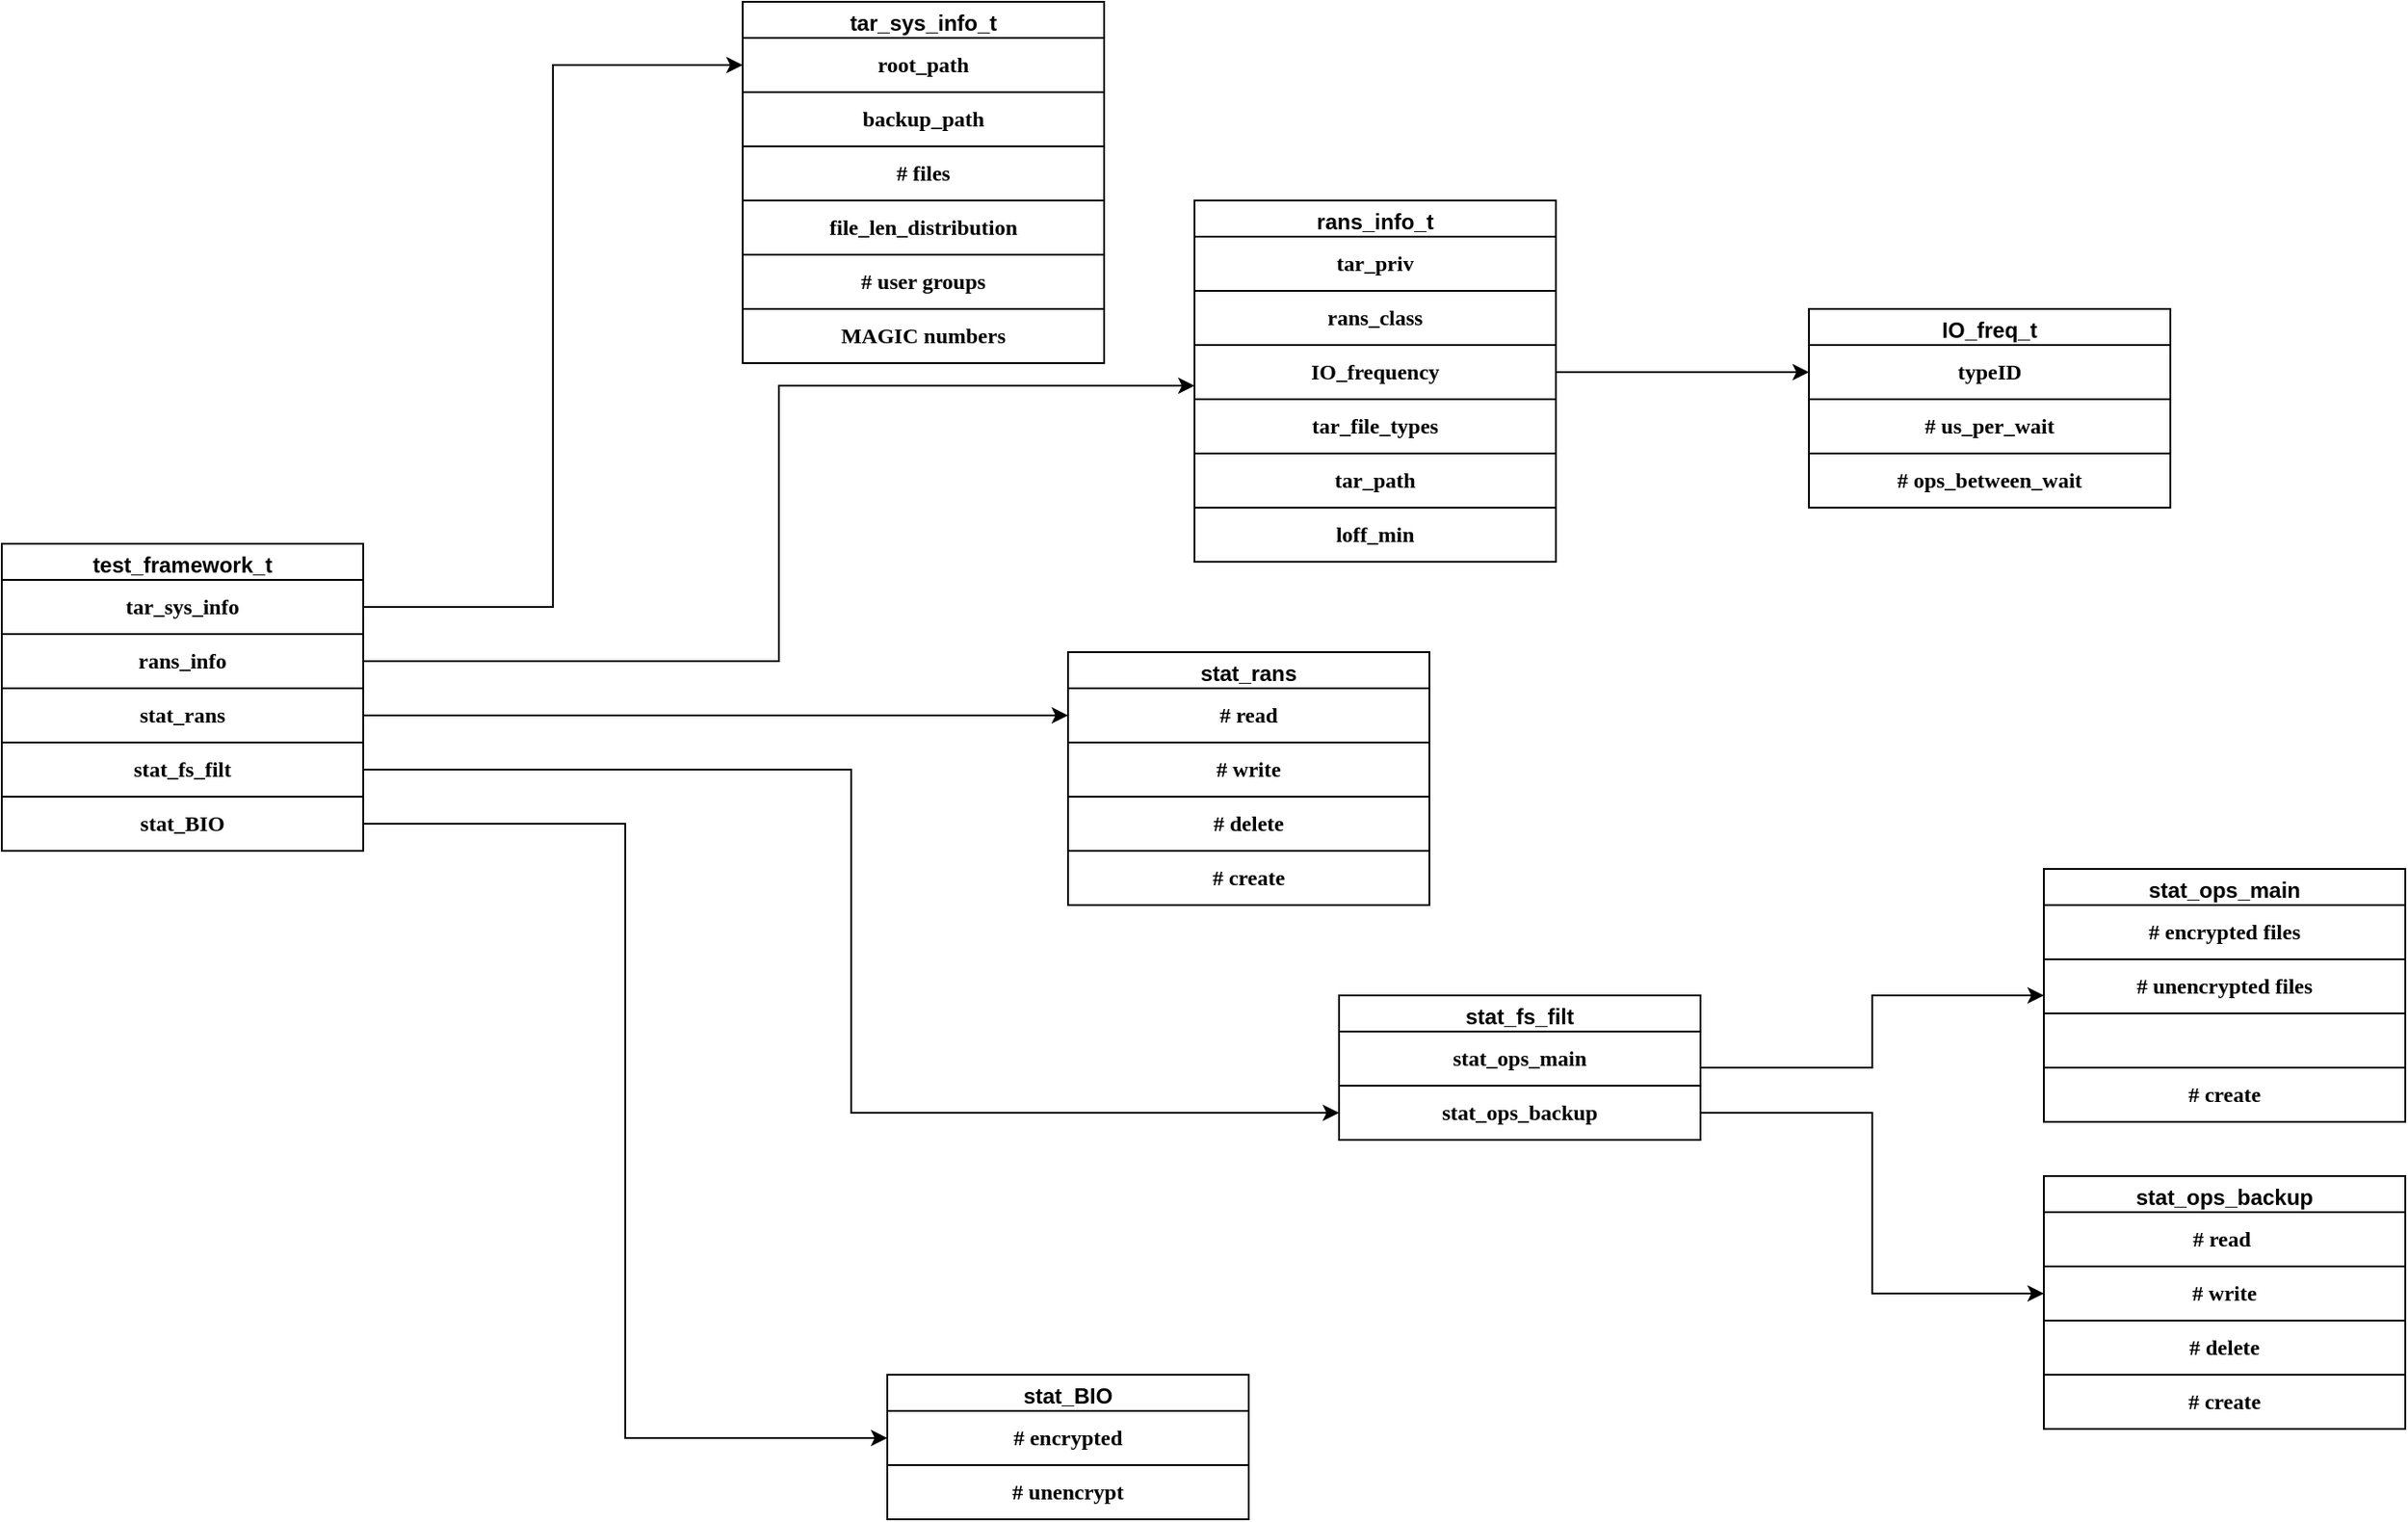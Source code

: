 <mxfile version="21.2.9" type="github">
  <diagram name="Page-1" id="gcPHQo3pj2VM8DZ63rwu">
    <mxGraphModel dx="2314" dy="1124" grid="1" gridSize="10" guides="1" tooltips="1" connect="1" arrows="1" fold="1" page="1" pageScale="1" pageWidth="850" pageHeight="1100" math="0" shadow="0">
      <root>
        <mxCell id="0" />
        <mxCell id="1" parent="0" />
        <mxCell id="gHEQGVByRe57avZ87eo9-15" value="test_framework_t" style="swimlane;whiteSpace=wrap;html=1;" parent="1" vertex="1">
          <mxGeometry x="60" y="390" width="200" height="170" as="geometry" />
        </mxCell>
        <mxCell id="gHEQGVByRe57avZ87eo9-17" value="&lt;font face=&quot;Georgia&quot;&gt;&lt;b&gt;tar_sys_info&lt;/b&gt;&lt;/font&gt;" style="whiteSpace=wrap;html=1;" parent="gHEQGVByRe57avZ87eo9-15" vertex="1">
          <mxGeometry y="20" width="200" height="30" as="geometry" />
        </mxCell>
        <mxCell id="gHEQGVByRe57avZ87eo9-18" value="&lt;font face=&quot;Georgia&quot;&gt;&lt;b&gt;rans_info&lt;/b&gt;&lt;/font&gt;" style="whiteSpace=wrap;html=1;" parent="gHEQGVByRe57avZ87eo9-15" vertex="1">
          <mxGeometry y="50" width="200" height="30" as="geometry" />
        </mxCell>
        <mxCell id="gHEQGVByRe57avZ87eo9-19" value="&lt;font face=&quot;Georgia&quot;&gt;&lt;b&gt;stat_rans&lt;/b&gt;&lt;/font&gt;" style="whiteSpace=wrap;html=1;" parent="gHEQGVByRe57avZ87eo9-15" vertex="1">
          <mxGeometry y="80" width="200" height="30" as="geometry" />
        </mxCell>
        <mxCell id="gHEQGVByRe57avZ87eo9-20" value="&lt;font face=&quot;Georgia&quot;&gt;&lt;b&gt;stat_fs_filt&lt;/b&gt;&lt;/font&gt;" style="whiteSpace=wrap;html=1;" parent="gHEQGVByRe57avZ87eo9-15" vertex="1">
          <mxGeometry y="110" width="200" height="30" as="geometry" />
        </mxCell>
        <mxCell id="gHEQGVByRe57avZ87eo9-21" value="&lt;font face=&quot;Georgia&quot;&gt;&lt;b&gt;stat_BIO&lt;/b&gt;&lt;/font&gt;" style="whiteSpace=wrap;html=1;" parent="gHEQGVByRe57avZ87eo9-15" vertex="1">
          <mxGeometry y="140" width="200" height="30" as="geometry" />
        </mxCell>
        <mxCell id="gHEQGVByRe57avZ87eo9-22" value="tar_sys_info_t" style="swimlane;whiteSpace=wrap;html=1;" parent="1" vertex="1">
          <mxGeometry x="470" y="90" width="200" height="200" as="geometry" />
        </mxCell>
        <mxCell id="gHEQGVByRe57avZ87eo9-23" value="&lt;font face=&quot;Georgia&quot;&gt;&lt;b&gt;root_path&lt;/b&gt;&lt;/font&gt;" style="whiteSpace=wrap;html=1;" parent="gHEQGVByRe57avZ87eo9-22" vertex="1">
          <mxGeometry y="20" width="200" height="30" as="geometry" />
        </mxCell>
        <mxCell id="gHEQGVByRe57avZ87eo9-24" value="&lt;font face=&quot;Georgia&quot;&gt;&lt;b&gt;backup_path&lt;/b&gt;&lt;/font&gt;" style="whiteSpace=wrap;html=1;" parent="gHEQGVByRe57avZ87eo9-22" vertex="1">
          <mxGeometry y="50" width="200" height="30" as="geometry" />
        </mxCell>
        <mxCell id="gHEQGVByRe57avZ87eo9-25" value="&lt;font face=&quot;Georgia&quot;&gt;&lt;b&gt;# files&lt;/b&gt;&lt;/font&gt;" style="whiteSpace=wrap;html=1;" parent="gHEQGVByRe57avZ87eo9-22" vertex="1">
          <mxGeometry y="80" width="200" height="30" as="geometry" />
        </mxCell>
        <mxCell id="gHEQGVByRe57avZ87eo9-26" value="&lt;font face=&quot;Georgia&quot;&gt;&lt;b&gt;# user groups&lt;/b&gt;&lt;/font&gt;" style="whiteSpace=wrap;html=1;" parent="gHEQGVByRe57avZ87eo9-22" vertex="1">
          <mxGeometry y="140" width="200" height="30" as="geometry" />
        </mxCell>
        <mxCell id="Kcq0ukiS3j4PABtyZiL3-1" value="&lt;font face=&quot;Georgia&quot;&gt;&lt;b&gt;MAGIC numbers&lt;/b&gt;&lt;/font&gt;" style="whiteSpace=wrap;html=1;" parent="gHEQGVByRe57avZ87eo9-22" vertex="1">
          <mxGeometry y="170" width="200" height="30" as="geometry" />
        </mxCell>
        <mxCell id="Ala8aXPK8FOhygebUdYG-1" value="&lt;font face=&quot;Georgia&quot;&gt;&lt;b&gt;file_len_distribution&lt;/b&gt;&lt;/font&gt;" style="whiteSpace=wrap;html=1;" vertex="1" parent="gHEQGVByRe57avZ87eo9-22">
          <mxGeometry y="110" width="200" height="30" as="geometry" />
        </mxCell>
        <mxCell id="gHEQGVByRe57avZ87eo9-30" style="edgeStyle=orthogonalEdgeStyle;rounded=0;orthogonalLoop=1;jettySize=auto;html=1;exitX=1;exitY=0.5;exitDx=0;exitDy=0;entryX=0;entryY=0.5;entryDx=0;entryDy=0;" parent="1" source="gHEQGVByRe57avZ87eo9-17" target="gHEQGVByRe57avZ87eo9-23" edge="1">
          <mxGeometry relative="1" as="geometry">
            <mxPoint x="280" y="80" as="targetPoint" />
          </mxGeometry>
        </mxCell>
        <mxCell id="gHEQGVByRe57avZ87eo9-31" value="rans_info_t" style="swimlane;whiteSpace=wrap;html=1;" parent="1" vertex="1">
          <mxGeometry x="720" y="200" width="200" height="200" as="geometry" />
        </mxCell>
        <mxCell id="gHEQGVByRe57avZ87eo9-32" value="&lt;font face=&quot;Georgia&quot;&gt;&lt;b&gt;tar_priv&lt;/b&gt;&lt;/font&gt;" style="whiteSpace=wrap;html=1;" parent="gHEQGVByRe57avZ87eo9-31" vertex="1">
          <mxGeometry y="20" width="200" height="30" as="geometry" />
        </mxCell>
        <mxCell id="gHEQGVByRe57avZ87eo9-33" value="&lt;font face=&quot;Georgia&quot;&gt;&lt;b&gt;rans_class&lt;/b&gt;&lt;/font&gt;" style="whiteSpace=wrap;html=1;" parent="gHEQGVByRe57avZ87eo9-31" vertex="1">
          <mxGeometry y="50" width="200" height="30" as="geometry" />
        </mxCell>
        <mxCell id="gHEQGVByRe57avZ87eo9-34" value="&lt;font face=&quot;Georgia&quot;&gt;&lt;b&gt;IO_frequency&lt;/b&gt;&lt;/font&gt;" style="whiteSpace=wrap;html=1;" parent="gHEQGVByRe57avZ87eo9-31" vertex="1">
          <mxGeometry y="80" width="200" height="30" as="geometry" />
        </mxCell>
        <mxCell id="gHEQGVByRe57avZ87eo9-35" value="&lt;font face=&quot;Georgia&quot;&gt;&lt;b&gt;tar_file_types&lt;/b&gt;&lt;/font&gt;" style="whiteSpace=wrap;html=1;" parent="gHEQGVByRe57avZ87eo9-31" vertex="1">
          <mxGeometry y="110" width="200" height="30" as="geometry" />
        </mxCell>
        <mxCell id="gHEQGVByRe57avZ87eo9-36" value="&lt;font face=&quot;Georgia&quot;&gt;&lt;b&gt;tar_path&lt;/b&gt;&lt;/font&gt;" style="whiteSpace=wrap;html=1;" parent="gHEQGVByRe57avZ87eo9-31" vertex="1">
          <mxGeometry y="140" width="200" height="30" as="geometry" />
        </mxCell>
        <mxCell id="gHEQGVByRe57avZ87eo9-39" value="&lt;font face=&quot;Georgia&quot;&gt;&lt;b&gt;loff_min&lt;/b&gt;&lt;/font&gt;" style="whiteSpace=wrap;html=1;" parent="gHEQGVByRe57avZ87eo9-31" vertex="1">
          <mxGeometry y="170" width="200" height="30" as="geometry" />
        </mxCell>
        <mxCell id="gHEQGVByRe57avZ87eo9-40" style="edgeStyle=orthogonalEdgeStyle;rounded=0;orthogonalLoop=1;jettySize=auto;html=1;exitX=1;exitY=0.5;exitDx=0;exitDy=0;entryX=0;entryY=0.75;entryDx=0;entryDy=0;" parent="1" source="gHEQGVByRe57avZ87eo9-18" target="gHEQGVByRe57avZ87eo9-34" edge="1">
          <mxGeometry relative="1" as="geometry" />
        </mxCell>
        <mxCell id="gHEQGVByRe57avZ87eo9-41" value="stat_rans" style="swimlane;whiteSpace=wrap;html=1;startSize=23;" parent="1" vertex="1">
          <mxGeometry x="650" y="450" width="200" height="140" as="geometry" />
        </mxCell>
        <mxCell id="gHEQGVByRe57avZ87eo9-42" value="&lt;font face=&quot;Georgia&quot;&gt;&lt;b&gt;# read&lt;/b&gt;&lt;/font&gt;" style="whiteSpace=wrap;html=1;" parent="gHEQGVByRe57avZ87eo9-41" vertex="1">
          <mxGeometry y="20" width="200" height="30" as="geometry" />
        </mxCell>
        <mxCell id="gHEQGVByRe57avZ87eo9-43" value="&lt;font face=&quot;Georgia&quot;&gt;&lt;b&gt;# write&lt;/b&gt;&lt;/font&gt;" style="whiteSpace=wrap;html=1;" parent="gHEQGVByRe57avZ87eo9-41" vertex="1">
          <mxGeometry y="50" width="200" height="30" as="geometry" />
        </mxCell>
        <mxCell id="gHEQGVByRe57avZ87eo9-44" value="&lt;font face=&quot;Georgia&quot;&gt;&lt;b&gt;# delete&lt;/b&gt;&lt;/font&gt;" style="whiteSpace=wrap;html=1;" parent="gHEQGVByRe57avZ87eo9-41" vertex="1">
          <mxGeometry y="80" width="200" height="30" as="geometry" />
        </mxCell>
        <mxCell id="gHEQGVByRe57avZ87eo9-45" value="&lt;font face=&quot;Georgia&quot;&gt;&lt;b&gt;# create&lt;/b&gt;&lt;/font&gt;" style="whiteSpace=wrap;html=1;" parent="gHEQGVByRe57avZ87eo9-41" vertex="1">
          <mxGeometry y="110" width="200" height="30" as="geometry" />
        </mxCell>
        <mxCell id="gHEQGVByRe57avZ87eo9-47" style="edgeStyle=orthogonalEdgeStyle;rounded=0;orthogonalLoop=1;jettySize=auto;html=1;exitX=1;exitY=0.5;exitDx=0;exitDy=0;entryX=0;entryY=0.5;entryDx=0;entryDy=0;" parent="1" source="gHEQGVByRe57avZ87eo9-19" target="gHEQGVByRe57avZ87eo9-42" edge="1">
          <mxGeometry relative="1" as="geometry" />
        </mxCell>
        <mxCell id="gHEQGVByRe57avZ87eo9-48" value="stat_ops_main" style="swimlane;whiteSpace=wrap;html=1;startSize=23;" parent="1" vertex="1">
          <mxGeometry x="1190" y="570" width="200" height="140" as="geometry" />
        </mxCell>
        <mxCell id="gHEQGVByRe57avZ87eo9-49" value="&lt;font face=&quot;Georgia&quot;&gt;&lt;b&gt;# encrypted files&lt;/b&gt;&lt;/font&gt;" style="whiteSpace=wrap;html=1;" parent="gHEQGVByRe57avZ87eo9-48" vertex="1">
          <mxGeometry y="20" width="200" height="30" as="geometry" />
        </mxCell>
        <mxCell id="gHEQGVByRe57avZ87eo9-50" value="&lt;font face=&quot;Georgia&quot;&gt;&lt;b&gt;# unencrypted files&lt;/b&gt;&lt;/font&gt;" style="whiteSpace=wrap;html=1;" parent="gHEQGVByRe57avZ87eo9-48" vertex="1">
          <mxGeometry y="50" width="200" height="30" as="geometry" />
        </mxCell>
        <mxCell id="gHEQGVByRe57avZ87eo9-51" value="" style="whiteSpace=wrap;html=1;" parent="gHEQGVByRe57avZ87eo9-48" vertex="1">
          <mxGeometry y="80" width="200" height="30" as="geometry" />
        </mxCell>
        <mxCell id="gHEQGVByRe57avZ87eo9-52" value="&lt;font face=&quot;Georgia&quot;&gt;&lt;b&gt;# create&lt;/b&gt;&lt;/font&gt;" style="whiteSpace=wrap;html=1;" parent="gHEQGVByRe57avZ87eo9-48" vertex="1">
          <mxGeometry y="110" width="200" height="30" as="geometry" />
        </mxCell>
        <mxCell id="gHEQGVByRe57avZ87eo9-55" value="stat_BIO" style="swimlane;whiteSpace=wrap;html=1;startSize=23;" parent="1" vertex="1">
          <mxGeometry x="550" y="850" width="200" height="80" as="geometry" />
        </mxCell>
        <mxCell id="gHEQGVByRe57avZ87eo9-56" value="&lt;font face=&quot;Georgia&quot;&gt;&lt;b&gt;# encrypted&lt;/b&gt;&lt;/font&gt;" style="whiteSpace=wrap;html=1;" parent="gHEQGVByRe57avZ87eo9-55" vertex="1">
          <mxGeometry y="20" width="200" height="30" as="geometry" />
        </mxCell>
        <mxCell id="gHEQGVByRe57avZ87eo9-57" value="&lt;font face=&quot;Georgia&quot;&gt;&lt;b&gt;# unencrypt&lt;/b&gt;&lt;/font&gt;" style="whiteSpace=wrap;html=1;" parent="gHEQGVByRe57avZ87eo9-55" vertex="1">
          <mxGeometry y="50" width="200" height="30" as="geometry" />
        </mxCell>
        <mxCell id="gHEQGVByRe57avZ87eo9-61" style="edgeStyle=orthogonalEdgeStyle;rounded=0;orthogonalLoop=1;jettySize=auto;html=1;exitX=1;exitY=0.5;exitDx=0;exitDy=0;entryX=0;entryY=0.5;entryDx=0;entryDy=0;" parent="1" source="gHEQGVByRe57avZ87eo9-21" target="gHEQGVByRe57avZ87eo9-56" edge="1">
          <mxGeometry relative="1" as="geometry" />
        </mxCell>
        <mxCell id="gHEQGVByRe57avZ87eo9-62" value="stat_ops_backup" style="swimlane;whiteSpace=wrap;html=1;startSize=23;" parent="1" vertex="1">
          <mxGeometry x="1190" y="740" width="200" height="140" as="geometry" />
        </mxCell>
        <mxCell id="gHEQGVByRe57avZ87eo9-63" value="&lt;font face=&quot;Georgia&quot;&gt;&lt;b&gt;# read&amp;nbsp;&lt;/b&gt;&lt;/font&gt;" style="whiteSpace=wrap;html=1;" parent="gHEQGVByRe57avZ87eo9-62" vertex="1">
          <mxGeometry y="20" width="200" height="30" as="geometry" />
        </mxCell>
        <mxCell id="gHEQGVByRe57avZ87eo9-64" value="&lt;font face=&quot;Georgia&quot;&gt;&lt;b&gt;# write&lt;/b&gt;&lt;/font&gt;" style="whiteSpace=wrap;html=1;" parent="gHEQGVByRe57avZ87eo9-62" vertex="1">
          <mxGeometry y="50" width="200" height="30" as="geometry" />
        </mxCell>
        <mxCell id="gHEQGVByRe57avZ87eo9-65" value="&lt;font face=&quot;Georgia&quot;&gt;&lt;b&gt;# delete&lt;/b&gt;&lt;/font&gt;" style="whiteSpace=wrap;html=1;" parent="gHEQGVByRe57avZ87eo9-62" vertex="1">
          <mxGeometry y="80" width="200" height="30" as="geometry" />
        </mxCell>
        <mxCell id="gHEQGVByRe57avZ87eo9-66" value="&lt;font face=&quot;Georgia&quot;&gt;&lt;b&gt;# create&lt;/b&gt;&lt;/font&gt;" style="whiteSpace=wrap;html=1;" parent="gHEQGVByRe57avZ87eo9-62" vertex="1">
          <mxGeometry y="110" width="200" height="30" as="geometry" />
        </mxCell>
        <mxCell id="gHEQGVByRe57avZ87eo9-75" style="edgeStyle=orthogonalEdgeStyle;rounded=0;orthogonalLoop=1;jettySize=auto;html=1;exitX=1;exitY=0.5;exitDx=0;exitDy=0;entryX=0;entryY=0.5;entryDx=0;entryDy=0;" parent="1" source="gHEQGVByRe57avZ87eo9-67" target="gHEQGVByRe57avZ87eo9-48" edge="1">
          <mxGeometry relative="1" as="geometry" />
        </mxCell>
        <mxCell id="gHEQGVByRe57avZ87eo9-67" value="stat_fs_filt" style="swimlane;whiteSpace=wrap;html=1;startSize=23;" parent="1" vertex="1">
          <mxGeometry x="800" y="640" width="200" height="80" as="geometry" />
        </mxCell>
        <mxCell id="gHEQGVByRe57avZ87eo9-68" value="&lt;font face=&quot;Georgia&quot;&gt;&lt;b&gt;stat_ops_main&lt;/b&gt;&lt;/font&gt;" style="whiteSpace=wrap;html=1;" parent="gHEQGVByRe57avZ87eo9-67" vertex="1">
          <mxGeometry y="20" width="200" height="30" as="geometry" />
        </mxCell>
        <mxCell id="gHEQGVByRe57avZ87eo9-69" value="&lt;font face=&quot;Georgia&quot;&gt;&lt;b&gt;stat_ops_backup&lt;/b&gt;&lt;/font&gt;" style="whiteSpace=wrap;html=1;" parent="gHEQGVByRe57avZ87eo9-67" vertex="1">
          <mxGeometry y="50" width="200" height="30" as="geometry" />
        </mxCell>
        <mxCell id="gHEQGVByRe57avZ87eo9-74" style="edgeStyle=orthogonalEdgeStyle;rounded=0;orthogonalLoop=1;jettySize=auto;html=1;exitX=1;exitY=0.5;exitDx=0;exitDy=0;entryX=0;entryY=0.5;entryDx=0;entryDy=0;" parent="1" source="gHEQGVByRe57avZ87eo9-20" target="gHEQGVByRe57avZ87eo9-69" edge="1">
          <mxGeometry relative="1" as="geometry" />
        </mxCell>
        <mxCell id="gHEQGVByRe57avZ87eo9-76" style="edgeStyle=orthogonalEdgeStyle;rounded=0;orthogonalLoop=1;jettySize=auto;html=1;exitX=1;exitY=0.5;exitDx=0;exitDy=0;entryX=0;entryY=0.5;entryDx=0;entryDy=0;" parent="1" source="gHEQGVByRe57avZ87eo9-69" target="gHEQGVByRe57avZ87eo9-64" edge="1">
          <mxGeometry relative="1" as="geometry" />
        </mxCell>
        <mxCell id="gHEQGVByRe57avZ87eo9-77" value="IO_freq_t" style="swimlane;whiteSpace=wrap;html=1;startSize=23;" parent="1" vertex="1">
          <mxGeometry x="1060" y="260" width="200" height="110" as="geometry" />
        </mxCell>
        <mxCell id="gHEQGVByRe57avZ87eo9-78" value="&lt;font face=&quot;Georgia&quot;&gt;&lt;b&gt;typeID&lt;/b&gt;&lt;/font&gt;" style="whiteSpace=wrap;html=1;" parent="gHEQGVByRe57avZ87eo9-77" vertex="1">
          <mxGeometry y="20" width="200" height="30" as="geometry" />
        </mxCell>
        <mxCell id="gHEQGVByRe57avZ87eo9-79" value="&lt;font face=&quot;Georgia&quot;&gt;&lt;b&gt;# us_per_wait&lt;/b&gt;&lt;/font&gt;" style="whiteSpace=wrap;html=1;" parent="gHEQGVByRe57avZ87eo9-77" vertex="1">
          <mxGeometry y="50" width="200" height="30" as="geometry" />
        </mxCell>
        <mxCell id="gHEQGVByRe57avZ87eo9-80" value="&lt;font face=&quot;Georgia&quot;&gt;&lt;b&gt;# ops_between_wait&lt;/b&gt;&lt;/font&gt;" style="whiteSpace=wrap;html=1;" parent="gHEQGVByRe57avZ87eo9-77" vertex="1">
          <mxGeometry y="80" width="200" height="30" as="geometry" />
        </mxCell>
        <mxCell id="gHEQGVByRe57avZ87eo9-84" style="edgeStyle=orthogonalEdgeStyle;rounded=0;orthogonalLoop=1;jettySize=auto;html=1;exitX=1;exitY=0.5;exitDx=0;exitDy=0;" parent="1" source="gHEQGVByRe57avZ87eo9-34" target="gHEQGVByRe57avZ87eo9-78" edge="1">
          <mxGeometry relative="1" as="geometry" />
        </mxCell>
      </root>
    </mxGraphModel>
  </diagram>
</mxfile>
